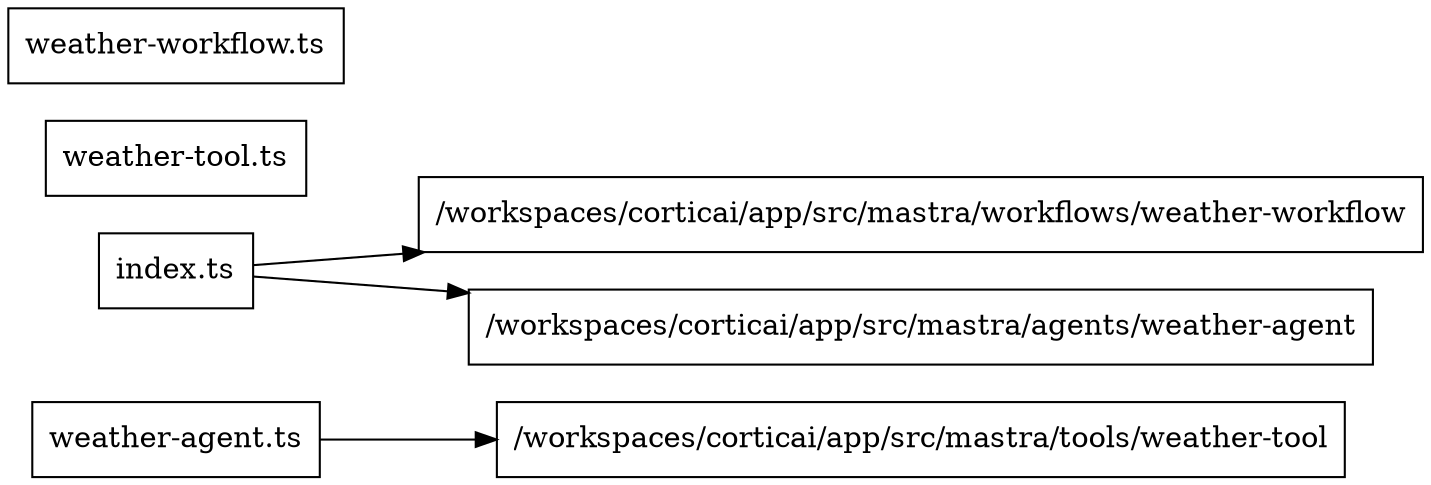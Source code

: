 digraph dependencies {
  rankdir=LR;
  node [shape=box];
  "/workspaces/corticai/app/src/mastra/agents/weather-agent.ts" [label="weather-agent.ts"];
  "/workspaces/corticai/app/src/mastra/index.ts" [label="index.ts"];
  "/workspaces/corticai/app/src/mastra/tools/weather-tool.ts" [label="weather-tool.ts"];
  "/workspaces/corticai/app/src/mastra/workflows/weather-workflow.ts" [label="weather-workflow.ts"];
  "/workspaces/corticai/app/src/mastra/agents/weather-agent.ts" -> "/workspaces/corticai/app/src/mastra/tools/weather-tool";
  "/workspaces/corticai/app/src/mastra/index.ts" -> "/workspaces/corticai/app/src/mastra/workflows/weather-workflow";
  "/workspaces/corticai/app/src/mastra/index.ts" -> "/workspaces/corticai/app/src/mastra/agents/weather-agent";
}